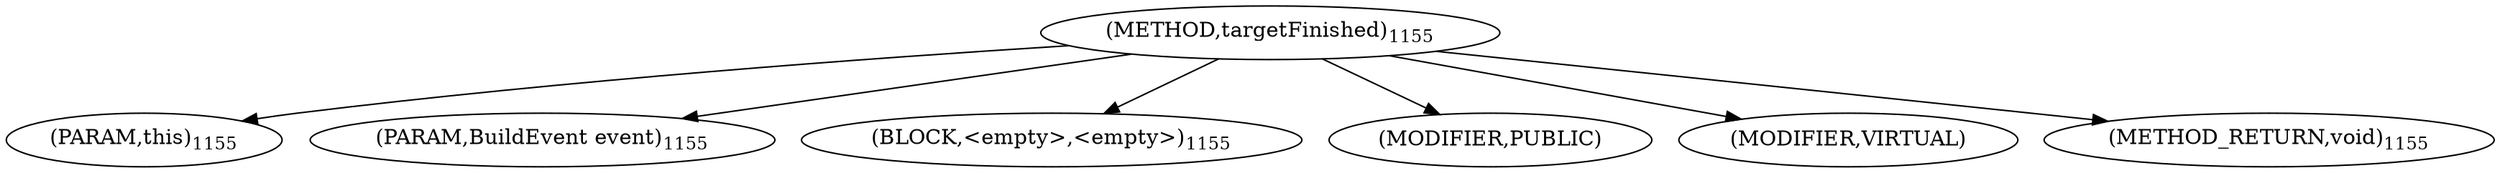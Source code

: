digraph "targetFinished" {  
"2008" [label = <(METHOD,targetFinished)<SUB>1155</SUB>> ]
"2009" [label = <(PARAM,this)<SUB>1155</SUB>> ]
"2010" [label = <(PARAM,BuildEvent event)<SUB>1155</SUB>> ]
"2011" [label = <(BLOCK,&lt;empty&gt;,&lt;empty&gt;)<SUB>1155</SUB>> ]
"2012" [label = <(MODIFIER,PUBLIC)> ]
"2013" [label = <(MODIFIER,VIRTUAL)> ]
"2014" [label = <(METHOD_RETURN,void)<SUB>1155</SUB>> ]
  "2008" -> "2009" 
  "2008" -> "2010" 
  "2008" -> "2011" 
  "2008" -> "2012" 
  "2008" -> "2013" 
  "2008" -> "2014" 
}
